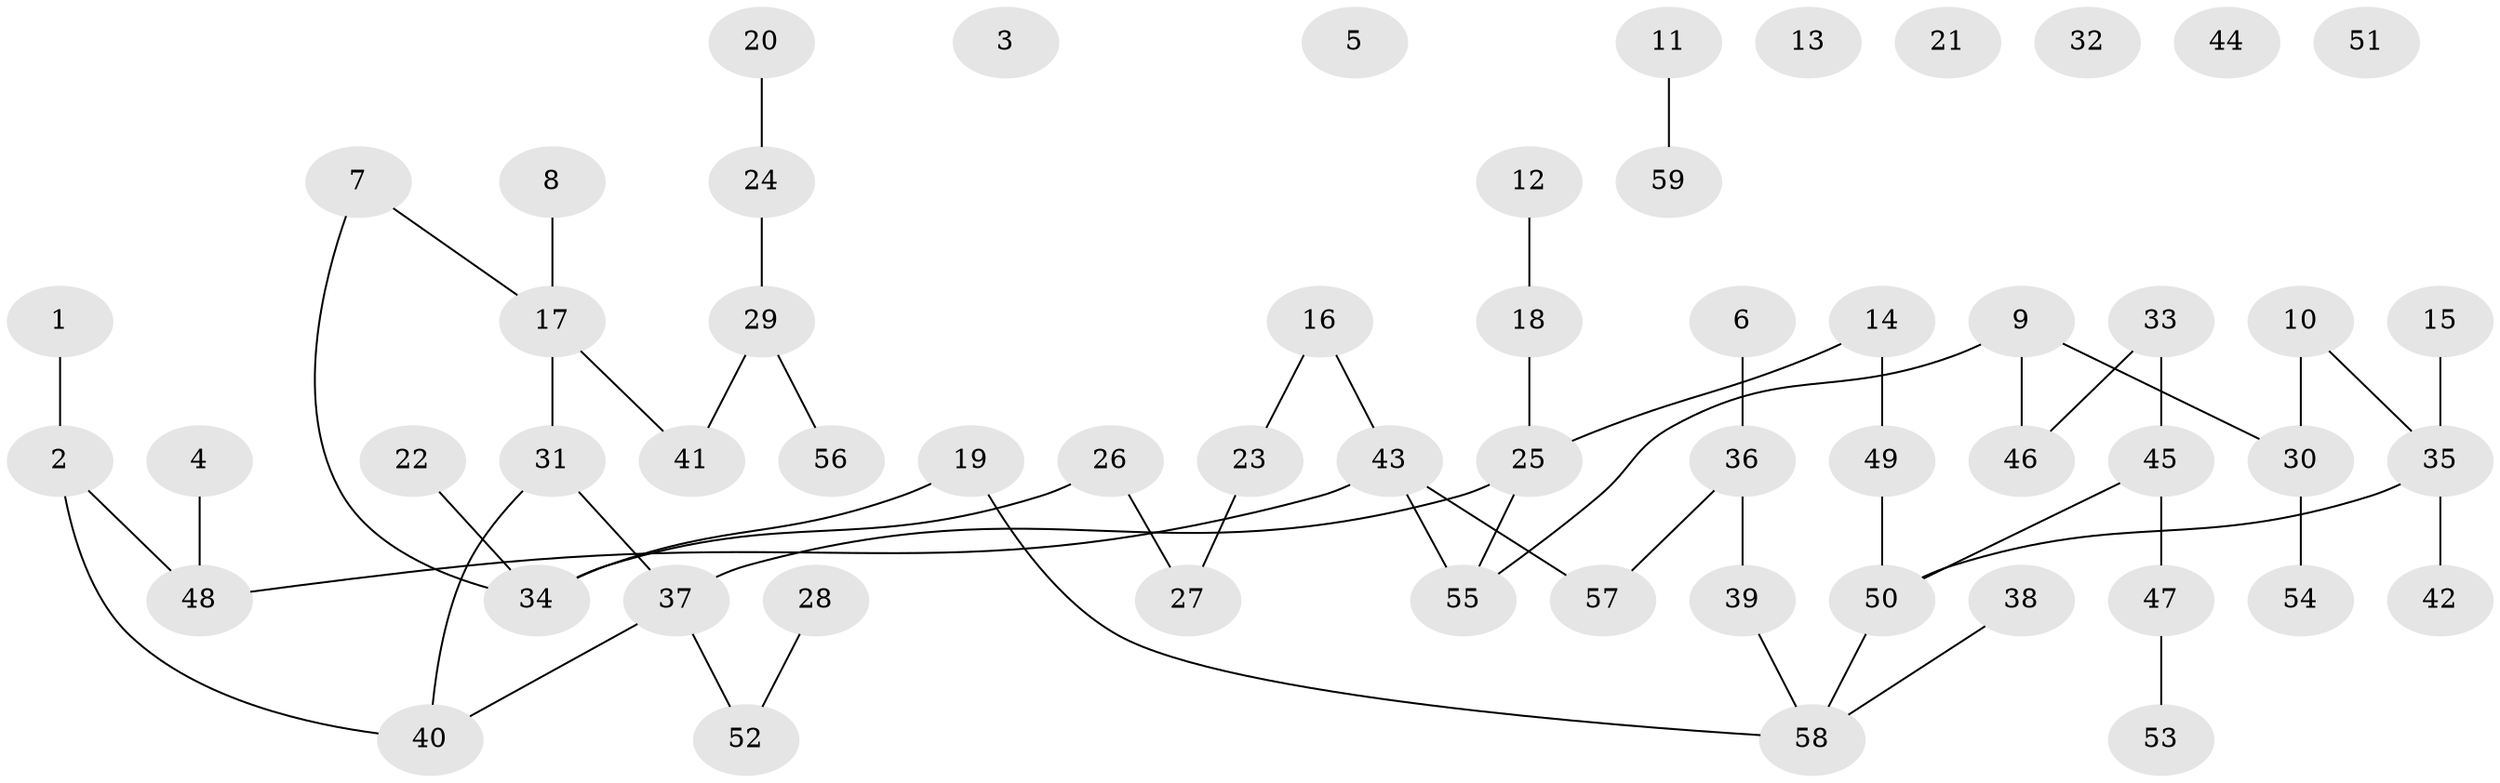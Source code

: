 // Generated by graph-tools (version 1.1) at 2025/49/03/09/25 03:49:14]
// undirected, 59 vertices, 57 edges
graph export_dot {
graph [start="1"]
  node [color=gray90,style=filled];
  1;
  2;
  3;
  4;
  5;
  6;
  7;
  8;
  9;
  10;
  11;
  12;
  13;
  14;
  15;
  16;
  17;
  18;
  19;
  20;
  21;
  22;
  23;
  24;
  25;
  26;
  27;
  28;
  29;
  30;
  31;
  32;
  33;
  34;
  35;
  36;
  37;
  38;
  39;
  40;
  41;
  42;
  43;
  44;
  45;
  46;
  47;
  48;
  49;
  50;
  51;
  52;
  53;
  54;
  55;
  56;
  57;
  58;
  59;
  1 -- 2;
  2 -- 40;
  2 -- 48;
  4 -- 48;
  6 -- 36;
  7 -- 17;
  7 -- 34;
  8 -- 17;
  9 -- 30;
  9 -- 46;
  9 -- 55;
  10 -- 30;
  10 -- 35;
  11 -- 59;
  12 -- 18;
  14 -- 25;
  14 -- 49;
  15 -- 35;
  16 -- 23;
  16 -- 43;
  17 -- 31;
  17 -- 41;
  18 -- 25;
  19 -- 34;
  19 -- 58;
  20 -- 24;
  22 -- 34;
  23 -- 27;
  24 -- 29;
  25 -- 37;
  25 -- 55;
  26 -- 27;
  26 -- 34;
  28 -- 52;
  29 -- 41;
  29 -- 56;
  30 -- 54;
  31 -- 37;
  31 -- 40;
  33 -- 45;
  33 -- 46;
  35 -- 42;
  35 -- 50;
  36 -- 39;
  36 -- 57;
  37 -- 40;
  37 -- 52;
  38 -- 58;
  39 -- 58;
  43 -- 48;
  43 -- 55;
  43 -- 57;
  45 -- 47;
  45 -- 50;
  47 -- 53;
  49 -- 50;
  50 -- 58;
}
